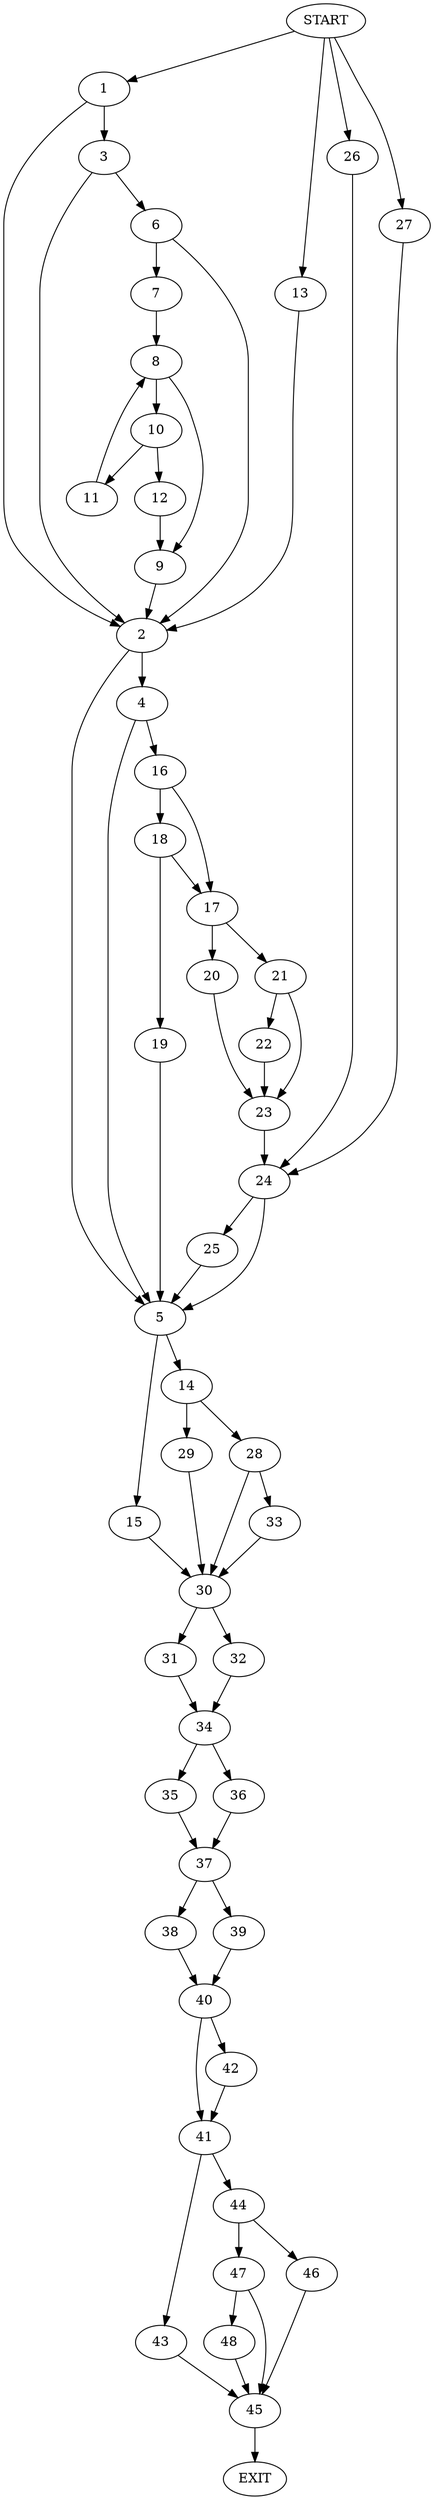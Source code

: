digraph {
0 [label="START"]
49 [label="EXIT"]
0 -> 1
1 -> 2
1 -> 3
2 -> 4
2 -> 5
3 -> 6
3 -> 2
6 -> 7
6 -> 2
7 -> 8
8 -> 9
8 -> 10
9 -> 2
10 -> 11
10 -> 12
12 -> 9
11 -> 8
0 -> 13
13 -> 2
5 -> 14
5 -> 15
4 -> 5
4 -> 16
16 -> 17
16 -> 18
18 -> 17
18 -> 19
17 -> 20
17 -> 21
19 -> 5
21 -> 22
21 -> 23
20 -> 23
22 -> 23
23 -> 24
24 -> 25
24 -> 5
0 -> 26
26 -> 24
0 -> 27
27 -> 24
25 -> 5
14 -> 28
14 -> 29
15 -> 30
30 -> 31
30 -> 32
29 -> 30
28 -> 30
28 -> 33
33 -> 30
31 -> 34
32 -> 34
34 -> 35
34 -> 36
35 -> 37
36 -> 37
37 -> 38
37 -> 39
39 -> 40
38 -> 40
40 -> 41
40 -> 42
41 -> 43
41 -> 44
42 -> 41
43 -> 45
44 -> 46
44 -> 47
45 -> 49
47 -> 48
47 -> 45
46 -> 45
48 -> 45
}
